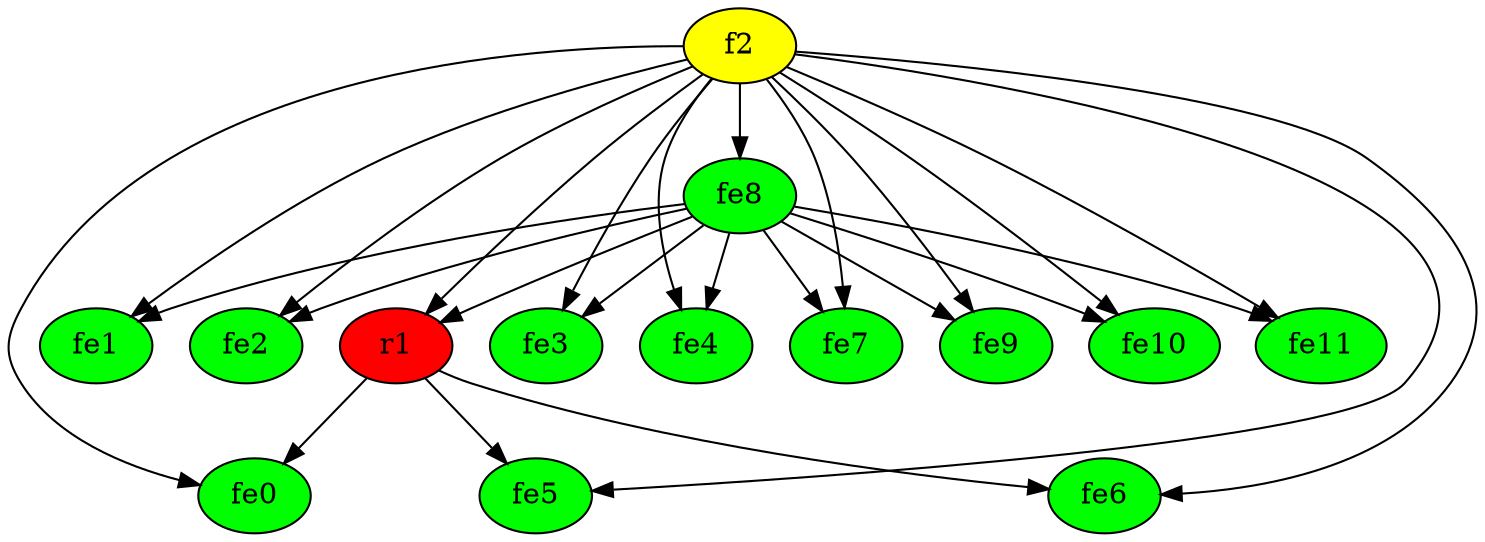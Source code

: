digraph {
	f2 [label=f2 fillcolor=yellow style=filled]
	fe0 [label=fe0 fillcolor=green style=filled]
	fe1 [label=fe1 fillcolor=green style=filled]
	fe2 [label=fe2 fillcolor=green style=filled]
	fe3 [label=fe3 fillcolor=green style=filled]
	fe4 [label=fe4 fillcolor=green style=filled]
	fe5 [label=fe5 fillcolor=green style=filled]
	fe6 [label=fe6 fillcolor=green style=filled]
	fe7 [label=fe7 fillcolor=green style=filled]
	fe8 [label=fe8 fillcolor=green style=filled]
	fe9 [label=fe9 fillcolor=green style=filled]
	fe10 [label=fe10 fillcolor=green style=filled]
	fe11 [label=fe11 fillcolor=green style=filled]
	r1 [label=r1 fillcolor=red style=filled]
	f2 -> fe0
	f2 -> fe1
	f2 -> fe2
	f2 -> fe3
	f2 -> fe4
	f2 -> fe5
	f2 -> fe6
	f2 -> fe7
	f2 -> fe8
	f2 -> fe9
	f2 -> fe10
	f2 -> fe11
	f2 -> r1
	fe8 -> fe1
	fe8 -> fe2
	fe8 -> fe3
	fe8 -> fe4
	fe8 -> fe7
	fe8 -> fe9
	fe8 -> fe10
	fe8 -> fe11
	fe8 -> r1
	r1 -> fe0
	r1 -> fe5
	r1 -> fe6
}
